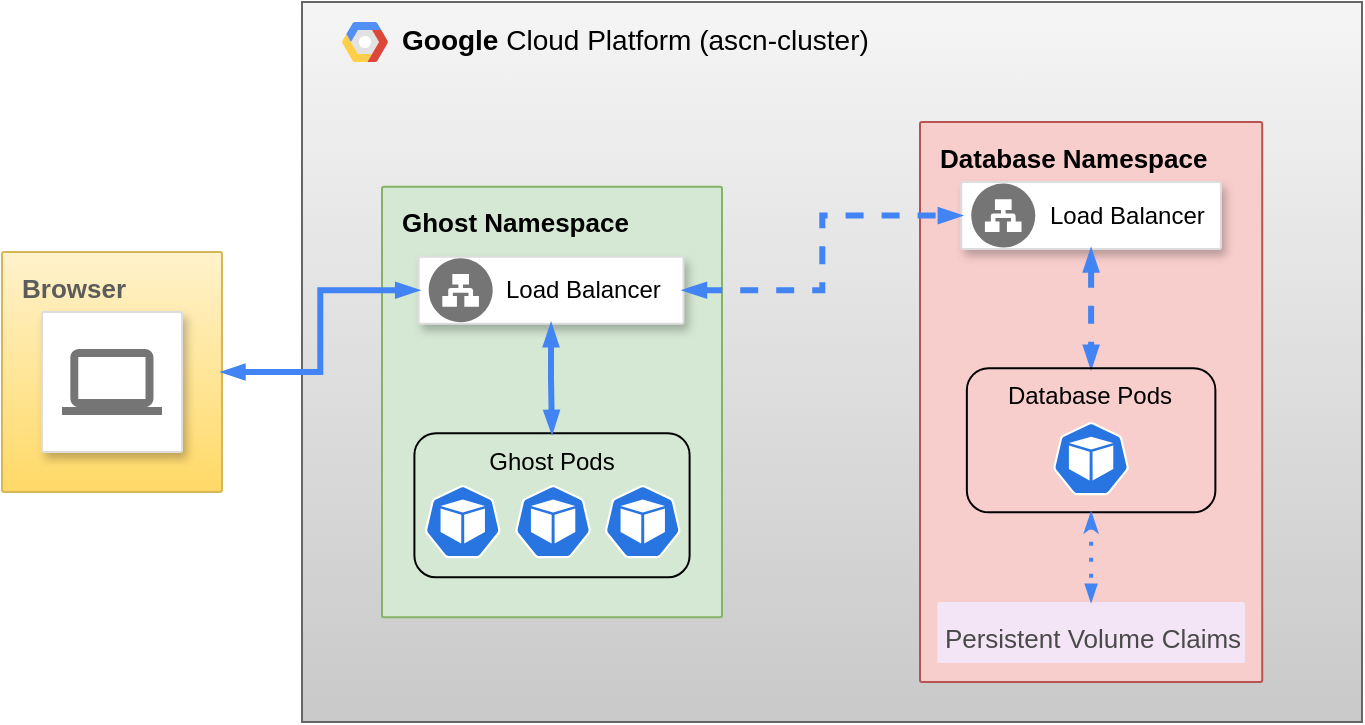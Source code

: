 <mxfile version="20.8.5" type="device"><diagram id="d1ab7348-05c3-a1e3-ca4d-12c340fd6b49" name="Page-1"><mxGraphModel dx="810" dy="521" grid="1" gridSize="10" guides="1" tooltips="1" connect="1" arrows="1" fold="1" page="1" pageScale="1" pageWidth="1169" pageHeight="827" background="none" math="0" shadow="0"><root><mxCell id="0"/><mxCell id="1" parent="0"/><mxCell id="2" value="&lt;b&gt;Google &lt;/b&gt;Cloud Platform (ascn-cluster)" style="fillColor=#f5f5f5;strokeColor=#666666;shadow=0;gradientColor=#C9C9C9;fontSize=14;align=left;spacing=10;9E9E9E;verticalAlign=top;spacingTop=-4;fontStyle=0;spacingLeft=40;html=1;imageVerticalAlign=top;movable=1;resizable=1;rotatable=1;deletable=1;editable=1;connectable=1;" parent="1" vertex="1"><mxGeometry x="180" y="60" width="530" height="360" as="geometry"/></mxCell><mxCell id="3" value="" style="shape=mxgraph.gcp2.google_cloud_platform;fillColor=#F6F6F6;strokeColor=none;shadow=0;gradientColor=none;" parent="2" vertex="1"><mxGeometry width="23" height="20" relative="1" as="geometry"><mxPoint x="20" y="10" as="offset"/></mxGeometry></mxCell><mxCell id="Q7Hr5A1aBX7hMG8urVE3-65" value="&lt;b&gt;&lt;font style=&quot;font-size: 13px;&quot;&gt;Ghost Namespace&lt;/font&gt;&lt;/b&gt;" style="rounded=1;absoluteArcSize=1;arcSize=2;html=1;strokeColor=#82b366;shadow=0;dashed=0;fontSize=12;align=left;verticalAlign=top;spacing=10;spacingTop=-4;fillColor=#d5e8d4;movable=1;resizable=1;rotatable=1;deletable=1;editable=1;connectable=1;" parent="2" vertex="1"><mxGeometry x="40" y="92.33" width="170" height="215.34" as="geometry"/></mxCell><mxCell id="Q7Hr5A1aBX7hMG8urVE3-58" value="" style="strokeColor=#dddddd;shadow=1;strokeWidth=1;rounded=1;absoluteArcSize=1;arcSize=2;movable=1;resizable=1;rotatable=1;deletable=1;editable=1;connectable=1;" parent="2" vertex="1"><mxGeometry x="58.34" y="127.33" width="132.41" height="33.56" as="geometry"/></mxCell><mxCell id="Q7Hr5A1aBX7hMG8urVE3-59" value="Load Balancer" style="sketch=0;dashed=0;connectable=1;html=1;fillColor=#757575;strokeColor=none;shape=mxgraph.gcp2.network_load_balancer;part=1;labelPosition=right;verticalLabelPosition=middle;align=left;verticalAlign=middle;spacingLeft=5;fontSize=12;movable=1;resizable=1;rotatable=1;deletable=1;editable=1;" parent="Q7Hr5A1aBX7hMG8urVE3-58" vertex="1"><mxGeometry y="0.5" width="32" height="32" relative="1" as="geometry"><mxPoint x="5" y="-16" as="offset"/></mxGeometry></mxCell><mxCell id="5" value="&lt;b&gt;&lt;font style=&quot;font-size: 13px;&quot;&gt;Database Namespace&lt;/font&gt;&lt;/b&gt;" style="rounded=1;absoluteArcSize=1;arcSize=2;html=1;strokeColor=#b85450;shadow=0;dashed=0;fontSize=12;align=left;verticalAlign=top;spacing=10;spacingTop=-4;fillColor=#f8cecc;movable=1;resizable=1;rotatable=1;deletable=1;editable=1;connectable=1;" parent="2" vertex="1"><mxGeometry x="309" y="60" width="171.11" height="280" as="geometry"/></mxCell><mxCell id="Q7Hr5A1aBX7hMG8urVE3-66" value="" style="strokeColor=#dddddd;shadow=1;strokeWidth=1;rounded=1;absoluteArcSize=1;arcSize=2;movable=1;resizable=1;rotatable=1;deletable=1;editable=1;connectable=1;" parent="2" vertex="1"><mxGeometry x="329.64" y="90.0" width="129.82" height="33.56" as="geometry"/></mxCell><mxCell id="Q7Hr5A1aBX7hMG8urVE3-67" value="Load Balancer" style="sketch=0;dashed=0;connectable=1;html=1;fillColor=#757575;strokeColor=none;shape=mxgraph.gcp2.network_load_balancer;part=1;labelPosition=right;verticalLabelPosition=middle;align=left;verticalAlign=middle;spacingLeft=5;fontSize=12;movable=1;resizable=1;rotatable=1;deletable=1;editable=1;" parent="Q7Hr5A1aBX7hMG8urVE3-66" vertex="1"><mxGeometry y="0.5" width="32" height="32" relative="1" as="geometry"><mxPoint x="5" y="-16" as="offset"/></mxGeometry></mxCell><mxCell id="Q7Hr5A1aBX7hMG8urVE3-75" value="Ghost Pods" style="rounded=1;whiteSpace=wrap;html=1;fillColor=none;align=center;imageVerticalAlign=top;verticalAlign=top;movable=1;resizable=1;rotatable=1;deletable=1;editable=1;connectable=1;" parent="2" vertex="1"><mxGeometry x="56.2" y="215.64" width="137.6" height="72.03" as="geometry"/></mxCell><mxCell id="Q7Hr5A1aBX7hMG8urVE3-68" value="" style="sketch=0;html=1;dashed=0;whitespace=wrap;fillColor=#2875E2;strokeColor=#ffffff;points=[[0.005,0.63,0],[0.1,0.2,0],[0.9,0.2,0],[0.5,0,0],[0.995,0.63,0],[0.72,0.99,0],[0.5,1,0],[0.28,0.99,0]];verticalLabelPosition=bottom;align=center;verticalAlign=top;shape=mxgraph.kubernetes.icon;prIcon=pod;movable=1;resizable=1;rotatable=1;deletable=1;editable=1;connectable=1;" parent="2" vertex="1"><mxGeometry x="59.999" y="241.487" width="40.741" height="36.61" as="geometry"/></mxCell><mxCell id="Q7Hr5A1aBX7hMG8urVE3-77" value="" style="sketch=0;html=1;dashed=0;whitespace=wrap;fillColor=#2875E2;strokeColor=#ffffff;points=[[0.005,0.63,0],[0.1,0.2,0],[0.9,0.2,0],[0.5,0,0],[0.995,0.63,0],[0.72,0.99,0],[0.5,1,0],[0.28,0.99,0]];verticalLabelPosition=bottom;align=center;verticalAlign=top;shape=mxgraph.kubernetes.icon;prIcon=pod;movable=1;resizable=1;rotatable=1;deletable=1;editable=1;connectable=1;" parent="2" vertex="1"><mxGeometry x="150.004" y="241.487" width="40.741" height="36.61" as="geometry"/></mxCell><mxCell id="Q7Hr5A1aBX7hMG8urVE3-78" value="" style="edgeStyle=orthogonalEdgeStyle;fontSize=12;html=1;endArrow=blockThin;endFill=1;rounded=0;strokeWidth=3;endSize=4;startSize=4;dashed=0;strokeColor=#4284F3;exitX=0.5;exitY=1;exitDx=0;exitDy=0;entryX=0.5;entryY=0;entryDx=0;entryDy=0;movable=1;resizable=1;rotatable=1;deletable=1;editable=1;connectable=1;startArrow=blockThin;startFill=1;" parent="2" source="Q7Hr5A1aBX7hMG8urVE3-58" target="Q7Hr5A1aBX7hMG8urVE3-75" edge="1"><mxGeometry width="100" relative="1" as="geometry"><mxPoint x="289.8" y="198.56" as="sourcePoint"/><mxPoint x="368.319" y="198.56" as="targetPoint"/></mxGeometry></mxCell><mxCell id="Q7Hr5A1aBX7hMG8urVE3-79" value="" style="edgeStyle=orthogonalEdgeStyle;fontSize=12;html=1;endArrow=blockThin;endFill=1;rounded=0;strokeWidth=3;endSize=4;startSize=4;dashed=1;strokeColor=#4284F3;exitX=1;exitY=0.5;exitDx=0;exitDy=0;entryX=0;entryY=0.5;entryDx=0;entryDy=0;movable=1;resizable=1;rotatable=1;deletable=1;editable=1;connectable=1;startArrow=blockThin;startFill=1;" parent="2" source="Q7Hr5A1aBX7hMG8urVE3-58" target="Q7Hr5A1aBX7hMG8urVE3-66" edge="1"><mxGeometry width="100" relative="1" as="geometry"><mxPoint x="314.787" y="179.543" as="sourcePoint"/><mxPoint x="393.306" y="179.543" as="targetPoint"/></mxGeometry></mxCell><mxCell id="Q7Hr5A1aBX7hMG8urVE3-99" value="&lt;font style=&quot;font-size: 13px;&quot; color=&quot;#4a4a4a&quot;&gt;Persistent Volume Claims&lt;/font&gt;" style="sketch=0;points=[[0,0,0],[0.25,0,0],[0.5,0,0],[0.75,0,0],[1,0,0],[1,0.25,0],[1,0.5,0],[1,0.75,0],[1,1,0],[0.75,1,0],[0.5,1,0],[0.25,1,0],[0,1,0],[0,0.75,0],[0,0.5,0],[0,0.25,0]];rounded=1;absoluteArcSize=1;arcSize=2;html=1;strokeColor=none;gradientColor=none;shadow=0;dashed=0;fontSize=12;fontColor=#9E9E9E;align=center;verticalAlign=top;spacing=10;spacingTop=-4;fillColor=#F3E5F5;movable=1;resizable=1;rotatable=1;deletable=1;editable=1;connectable=1;" parent="2" vertex="1"><mxGeometry x="317.61" y="300.0" width="153.89" height="30.51" as="geometry"/></mxCell><mxCell id="Q7Hr5A1aBX7hMG8urVE3-105" value="" style="edgeStyle=orthogonalEdgeStyle;fontSize=12;html=1;endArrow=blockThin;endFill=1;rounded=0;strokeWidth=3;endSize=4;startSize=4;dashed=1;strokeColor=#4284F3;exitX=0.5;exitY=1;exitDx=0;exitDy=0;entryX=0.5;entryY=0;entryDx=0;entryDy=0;movable=1;resizable=1;rotatable=1;deletable=1;editable=1;connectable=1;startArrow=blockThin;startFill=1;" parent="2" source="Q7Hr5A1aBX7hMG8urVE3-66" target="Q7Hr5A1aBX7hMG8urVE3-102" edge="1"><mxGeometry width="100" relative="1" as="geometry"><mxPoint x="234.951" y="125.695" as="sourcePoint"/><mxPoint x="234.951" y="164.822" as="targetPoint"/></mxGeometry></mxCell><mxCell id="Q7Hr5A1aBX7hMG8urVE3-102" value="Database Pods" style="rounded=1;whiteSpace=wrap;html=1;fillColor=none;align=center;imageVerticalAlign=top;verticalAlign=top;movable=1;resizable=1;rotatable=1;deletable=1;editable=1;connectable=1;" parent="2" vertex="1"><mxGeometry x="332.43" y="183.14" width="124.26" height="72.03" as="geometry"/></mxCell><mxCell id="Q7Hr5A1aBX7hMG8urVE3-97" value="" style="edgeStyle=orthogonalEdgeStyle;fontSize=12;html=1;endArrow=blockThin;endFill=1;rounded=0;strokeWidth=2;endSize=4;startSize=4;dashed=1;dashPattern=1 3;strokeColor=#4284F3;entryX=0.5;entryY=0;entryDx=0;entryDy=0;entryPerimeter=0;exitX=0.5;exitY=1;exitDx=0;exitDy=0;movable=1;resizable=1;rotatable=1;deletable=1;editable=1;connectable=1;startArrow=classicThin;startFill=1;" parent="2" source="Q7Hr5A1aBX7hMG8urVE3-102" target="Q7Hr5A1aBX7hMG8urVE3-99" edge="1"><mxGeometry width="100" relative="1" as="geometry"><mxPoint x="391.988" y="216.306" as="sourcePoint"/><mxPoint x="391.988" y="245.822" as="targetPoint"/></mxGeometry></mxCell><mxCell id="Q7Hr5A1aBX7hMG8urVE3-103" value="" style="sketch=0;html=1;dashed=0;whitespace=wrap;fillColor=#2875E2;strokeColor=#ffffff;points=[[0.005,0.63,0],[0.1,0.2,0],[0.9,0.2,0],[0.5,0,0],[0.995,0.63,0],[0.72,0.99,0],[0.5,1,0],[0.28,0.99,0]];verticalLabelPosition=bottom;align=center;verticalAlign=top;shape=mxgraph.kubernetes.icon;prIcon=pod;movable=1;resizable=1;rotatable=1;deletable=1;editable=1;connectable=1;" parent="2" vertex="1"><mxGeometry x="374.175" y="209.997" width="40.741" height="36.61" as="geometry"/></mxCell><mxCell id="TqDCeJhfWKeggYP94G0I-19" value="" style="sketch=0;html=1;dashed=0;whitespace=wrap;fillColor=#2875E2;strokeColor=#ffffff;points=[[0.005,0.63,0],[0.1,0.2,0],[0.9,0.2,0],[0.5,0,0],[0.995,0.63,0],[0.72,0.99,0],[0.5,1,0],[0.28,0.99,0]];verticalLabelPosition=bottom;align=center;verticalAlign=top;shape=mxgraph.kubernetes.icon;prIcon=pod;movable=1;resizable=1;rotatable=1;deletable=1;editable=1;connectable=1;" parent="2" vertex="1"><mxGeometry x="105.185" y="241.487" width="40.741" height="36.61" as="geometry"/></mxCell><mxCell id="7" value="&lt;font style=&quot;font-size: 13px;&quot; color=&quot;#5c5c5c&quot;&gt;&lt;b&gt;Browser&lt;/b&gt;&lt;/font&gt;" style="rounded=1;absoluteArcSize=1;arcSize=2;html=1;strokeColor=#d6b656;shadow=0;dashed=0;fontSize=12;align=left;verticalAlign=top;spacing=10;spacingTop=-4;fillColor=#fff2cc;gradientColor=#ffd966;" parent="1" vertex="1"><mxGeometry x="30" y="185.0" width="110" height="120" as="geometry"/></mxCell><mxCell id="18" value="" style="strokeColor=#dddddd;fillColor=#ffffff;shadow=1;strokeWidth=1;rounded=1;absoluteArcSize=1;arcSize=2;labelPosition=center;verticalLabelPosition=middle;align=center;verticalAlign=bottom;spacingLeft=0;fontColor=#999999;fontSize=12;whiteSpace=wrap;spacingBottom=2;html=1;" parent="1" vertex="1"><mxGeometry x="50" y="215.0" width="70" height="70" as="geometry"/></mxCell><mxCell id="19" value="" style="dashed=0;connectable=0;html=1;fillColor=#757575;strokeColor=none;shape=mxgraph.gcp2.laptop;part=1;" parent="18" vertex="1"><mxGeometry x="0.5" width="50" height="33" relative="1" as="geometry"><mxPoint x="-25" y="18.5" as="offset"/></mxGeometry></mxCell><mxCell id="Q7Hr5A1aBX7hMG8urVE3-60" value="" style="edgeStyle=orthogonalEdgeStyle;fontSize=12;html=1;endArrow=blockThin;endFill=1;rounded=0;strokeWidth=3;endSize=4;startSize=4;dashed=0;strokeColor=#4284F3;exitX=1;exitY=0.5;exitDx=0;exitDy=0;entryX=0;entryY=0.5;entryDx=0;entryDy=0;startArrow=blockThin;startFill=1;" parent="1" source="7" target="Q7Hr5A1aBX7hMG8urVE3-58" edge="1"><mxGeometry width="100" relative="1" as="geometry"><mxPoint x="500" y="420.0" as="sourcePoint"/><mxPoint x="600" y="420.0" as="targetPoint"/></mxGeometry></mxCell></root></mxGraphModel></diagram></mxfile>